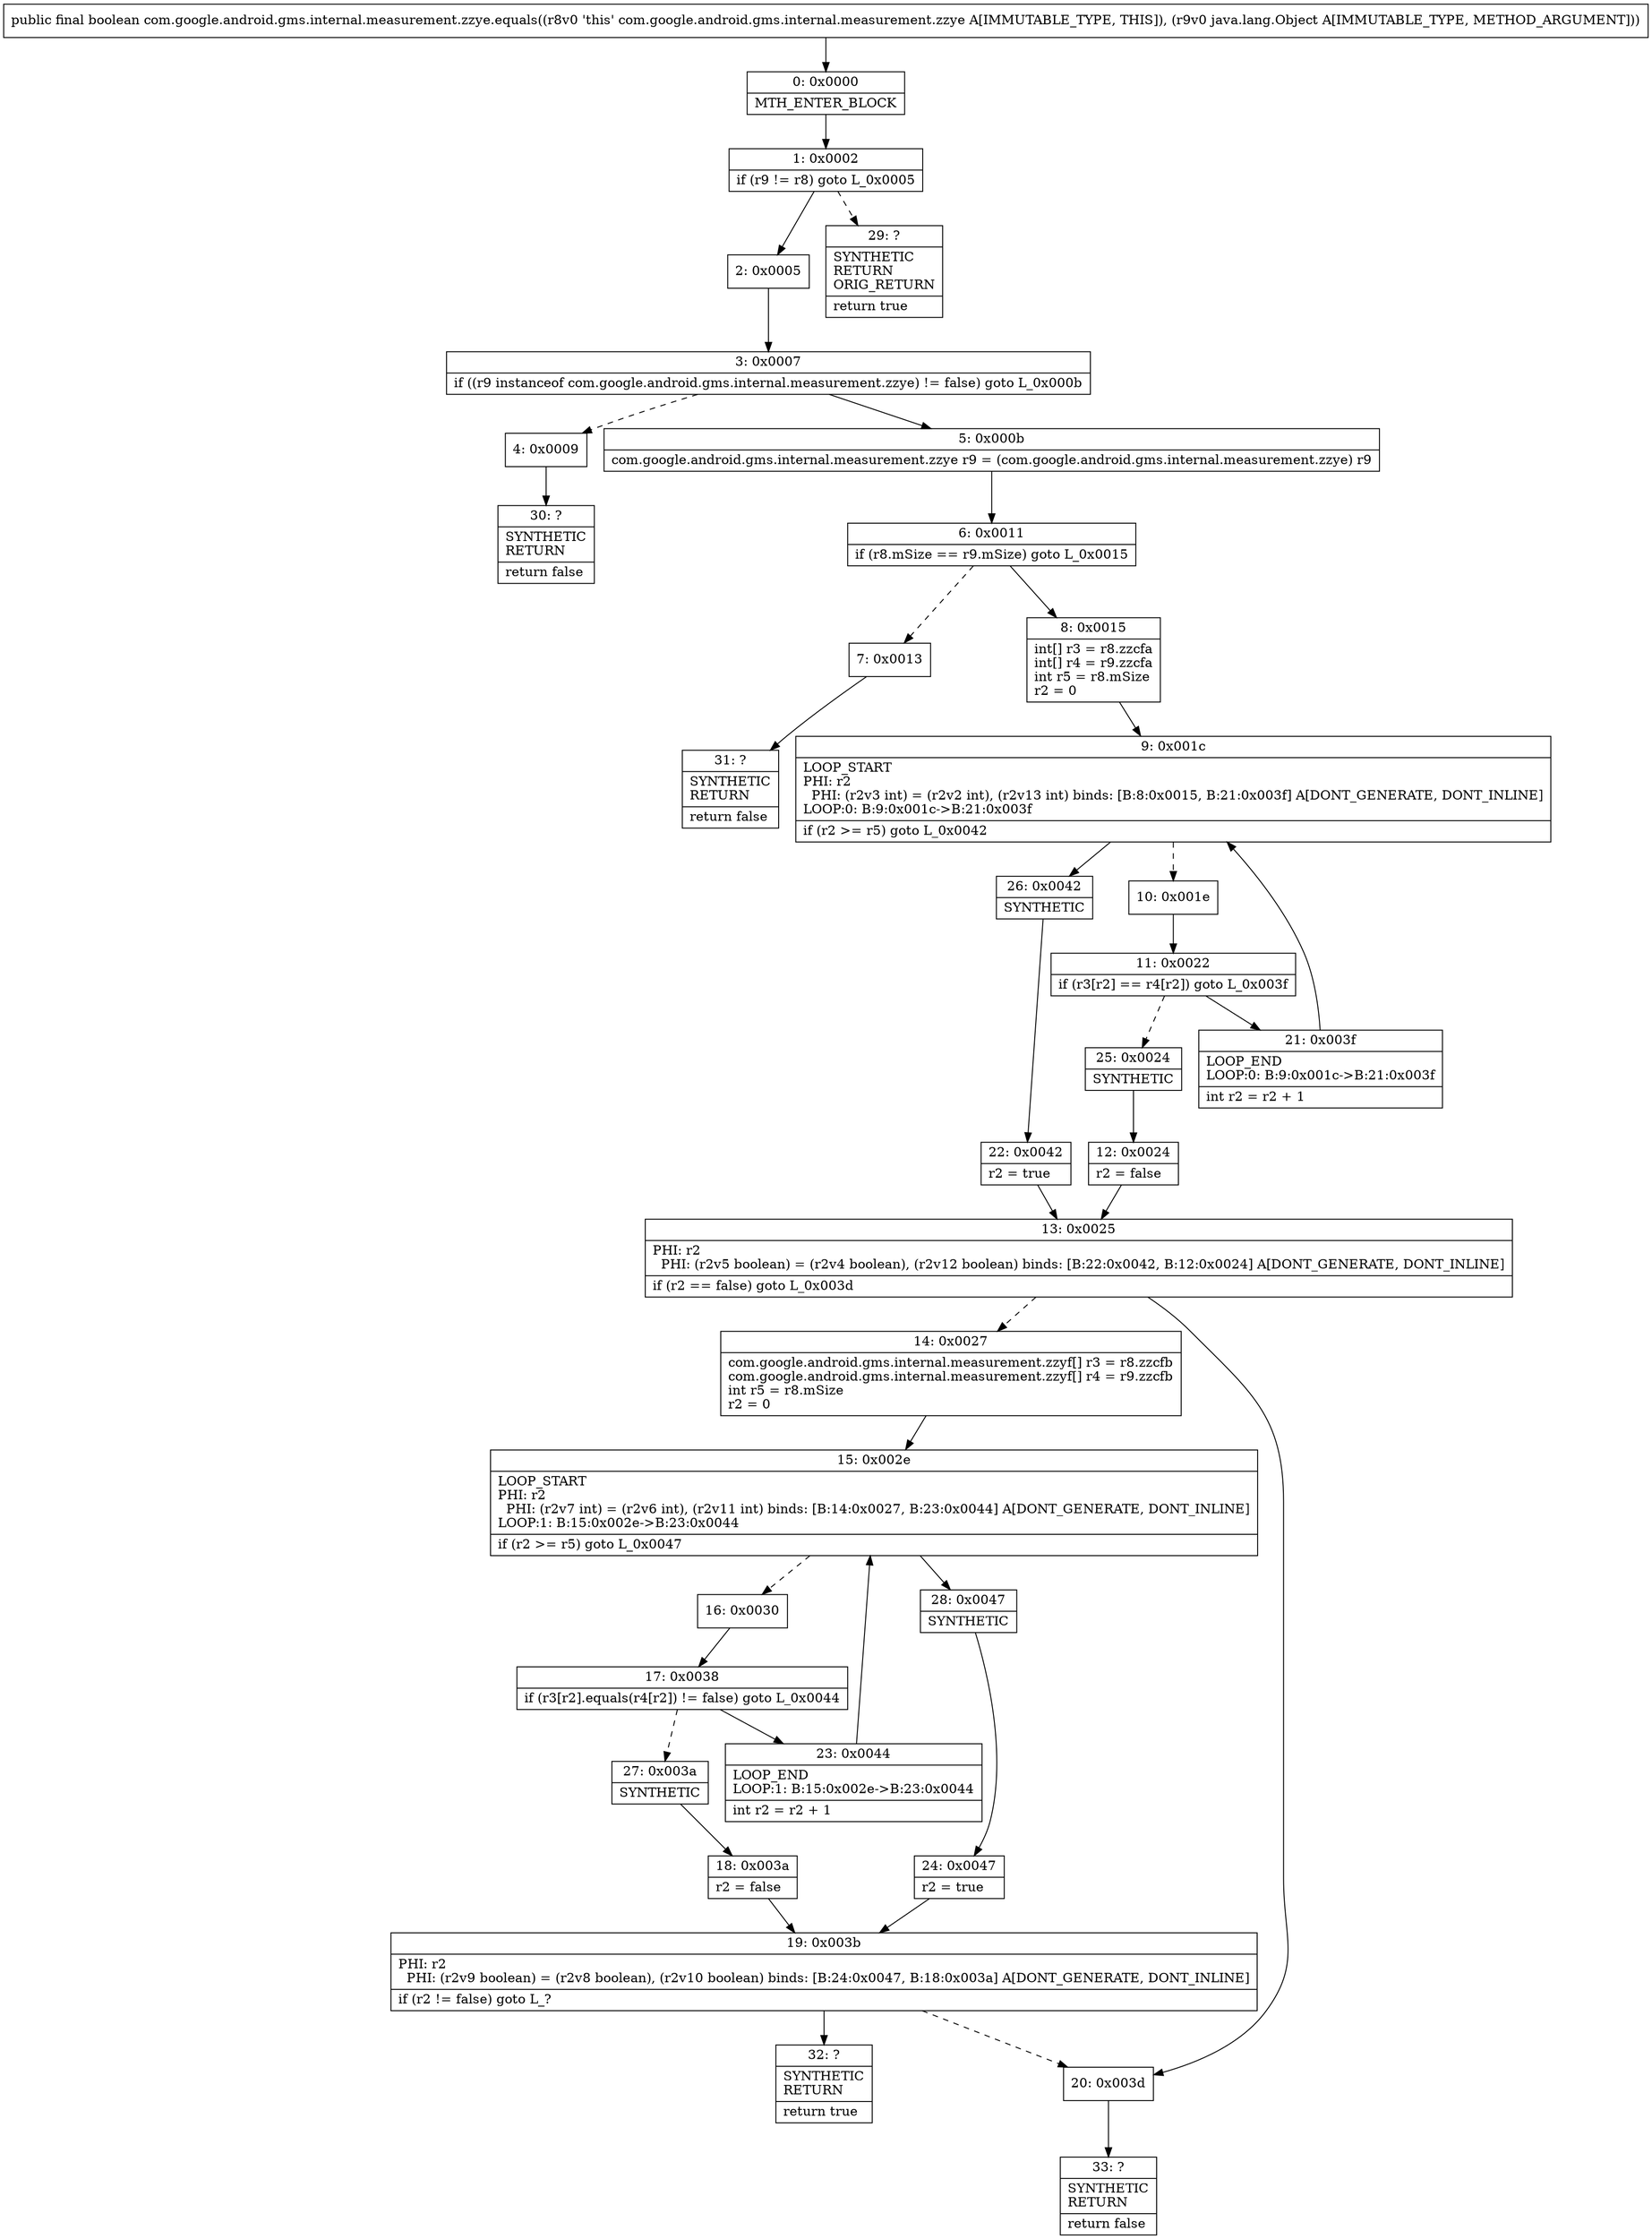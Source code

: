 digraph "CFG forcom.google.android.gms.internal.measurement.zzye.equals(Ljava\/lang\/Object;)Z" {
Node_0 [shape=record,label="{0\:\ 0x0000|MTH_ENTER_BLOCK\l}"];
Node_1 [shape=record,label="{1\:\ 0x0002|if (r9 != r8) goto L_0x0005\l}"];
Node_2 [shape=record,label="{2\:\ 0x0005}"];
Node_3 [shape=record,label="{3\:\ 0x0007|if ((r9 instanceof com.google.android.gms.internal.measurement.zzye) != false) goto L_0x000b\l}"];
Node_4 [shape=record,label="{4\:\ 0x0009}"];
Node_5 [shape=record,label="{5\:\ 0x000b|com.google.android.gms.internal.measurement.zzye r9 = (com.google.android.gms.internal.measurement.zzye) r9\l}"];
Node_6 [shape=record,label="{6\:\ 0x0011|if (r8.mSize == r9.mSize) goto L_0x0015\l}"];
Node_7 [shape=record,label="{7\:\ 0x0013}"];
Node_8 [shape=record,label="{8\:\ 0x0015|int[] r3 = r8.zzcfa\lint[] r4 = r9.zzcfa\lint r5 = r8.mSize\lr2 = 0\l}"];
Node_9 [shape=record,label="{9\:\ 0x001c|LOOP_START\lPHI: r2 \l  PHI: (r2v3 int) = (r2v2 int), (r2v13 int) binds: [B:8:0x0015, B:21:0x003f] A[DONT_GENERATE, DONT_INLINE]\lLOOP:0: B:9:0x001c\-\>B:21:0x003f\l|if (r2 \>= r5) goto L_0x0042\l}"];
Node_10 [shape=record,label="{10\:\ 0x001e}"];
Node_11 [shape=record,label="{11\:\ 0x0022|if (r3[r2] == r4[r2]) goto L_0x003f\l}"];
Node_12 [shape=record,label="{12\:\ 0x0024|r2 = false\l}"];
Node_13 [shape=record,label="{13\:\ 0x0025|PHI: r2 \l  PHI: (r2v5 boolean) = (r2v4 boolean), (r2v12 boolean) binds: [B:22:0x0042, B:12:0x0024] A[DONT_GENERATE, DONT_INLINE]\l|if (r2 == false) goto L_0x003d\l}"];
Node_14 [shape=record,label="{14\:\ 0x0027|com.google.android.gms.internal.measurement.zzyf[] r3 = r8.zzcfb\lcom.google.android.gms.internal.measurement.zzyf[] r4 = r9.zzcfb\lint r5 = r8.mSize\lr2 = 0\l}"];
Node_15 [shape=record,label="{15\:\ 0x002e|LOOP_START\lPHI: r2 \l  PHI: (r2v7 int) = (r2v6 int), (r2v11 int) binds: [B:14:0x0027, B:23:0x0044] A[DONT_GENERATE, DONT_INLINE]\lLOOP:1: B:15:0x002e\-\>B:23:0x0044\l|if (r2 \>= r5) goto L_0x0047\l}"];
Node_16 [shape=record,label="{16\:\ 0x0030}"];
Node_17 [shape=record,label="{17\:\ 0x0038|if (r3[r2].equals(r4[r2]) != false) goto L_0x0044\l}"];
Node_18 [shape=record,label="{18\:\ 0x003a|r2 = false\l}"];
Node_19 [shape=record,label="{19\:\ 0x003b|PHI: r2 \l  PHI: (r2v9 boolean) = (r2v8 boolean), (r2v10 boolean) binds: [B:24:0x0047, B:18:0x003a] A[DONT_GENERATE, DONT_INLINE]\l|if (r2 != false) goto L_?\l}"];
Node_20 [shape=record,label="{20\:\ 0x003d}"];
Node_21 [shape=record,label="{21\:\ 0x003f|LOOP_END\lLOOP:0: B:9:0x001c\-\>B:21:0x003f\l|int r2 = r2 + 1\l}"];
Node_22 [shape=record,label="{22\:\ 0x0042|r2 = true\l}"];
Node_23 [shape=record,label="{23\:\ 0x0044|LOOP_END\lLOOP:1: B:15:0x002e\-\>B:23:0x0044\l|int r2 = r2 + 1\l}"];
Node_24 [shape=record,label="{24\:\ 0x0047|r2 = true\l}"];
Node_25 [shape=record,label="{25\:\ 0x0024|SYNTHETIC\l}"];
Node_26 [shape=record,label="{26\:\ 0x0042|SYNTHETIC\l}"];
Node_27 [shape=record,label="{27\:\ 0x003a|SYNTHETIC\l}"];
Node_28 [shape=record,label="{28\:\ 0x0047|SYNTHETIC\l}"];
Node_29 [shape=record,label="{29\:\ ?|SYNTHETIC\lRETURN\lORIG_RETURN\l|return true\l}"];
Node_30 [shape=record,label="{30\:\ ?|SYNTHETIC\lRETURN\l|return false\l}"];
Node_31 [shape=record,label="{31\:\ ?|SYNTHETIC\lRETURN\l|return false\l}"];
Node_32 [shape=record,label="{32\:\ ?|SYNTHETIC\lRETURN\l|return true\l}"];
Node_33 [shape=record,label="{33\:\ ?|SYNTHETIC\lRETURN\l|return false\l}"];
MethodNode[shape=record,label="{public final boolean com.google.android.gms.internal.measurement.zzye.equals((r8v0 'this' com.google.android.gms.internal.measurement.zzye A[IMMUTABLE_TYPE, THIS]), (r9v0 java.lang.Object A[IMMUTABLE_TYPE, METHOD_ARGUMENT])) }"];
MethodNode -> Node_0;
Node_0 -> Node_1;
Node_1 -> Node_2;
Node_1 -> Node_29[style=dashed];
Node_2 -> Node_3;
Node_3 -> Node_4[style=dashed];
Node_3 -> Node_5;
Node_4 -> Node_30;
Node_5 -> Node_6;
Node_6 -> Node_7[style=dashed];
Node_6 -> Node_8;
Node_7 -> Node_31;
Node_8 -> Node_9;
Node_9 -> Node_10[style=dashed];
Node_9 -> Node_26;
Node_10 -> Node_11;
Node_11 -> Node_21;
Node_11 -> Node_25[style=dashed];
Node_12 -> Node_13;
Node_13 -> Node_14[style=dashed];
Node_13 -> Node_20;
Node_14 -> Node_15;
Node_15 -> Node_16[style=dashed];
Node_15 -> Node_28;
Node_16 -> Node_17;
Node_17 -> Node_23;
Node_17 -> Node_27[style=dashed];
Node_18 -> Node_19;
Node_19 -> Node_20[style=dashed];
Node_19 -> Node_32;
Node_20 -> Node_33;
Node_21 -> Node_9;
Node_22 -> Node_13;
Node_23 -> Node_15;
Node_24 -> Node_19;
Node_25 -> Node_12;
Node_26 -> Node_22;
Node_27 -> Node_18;
Node_28 -> Node_24;
}

